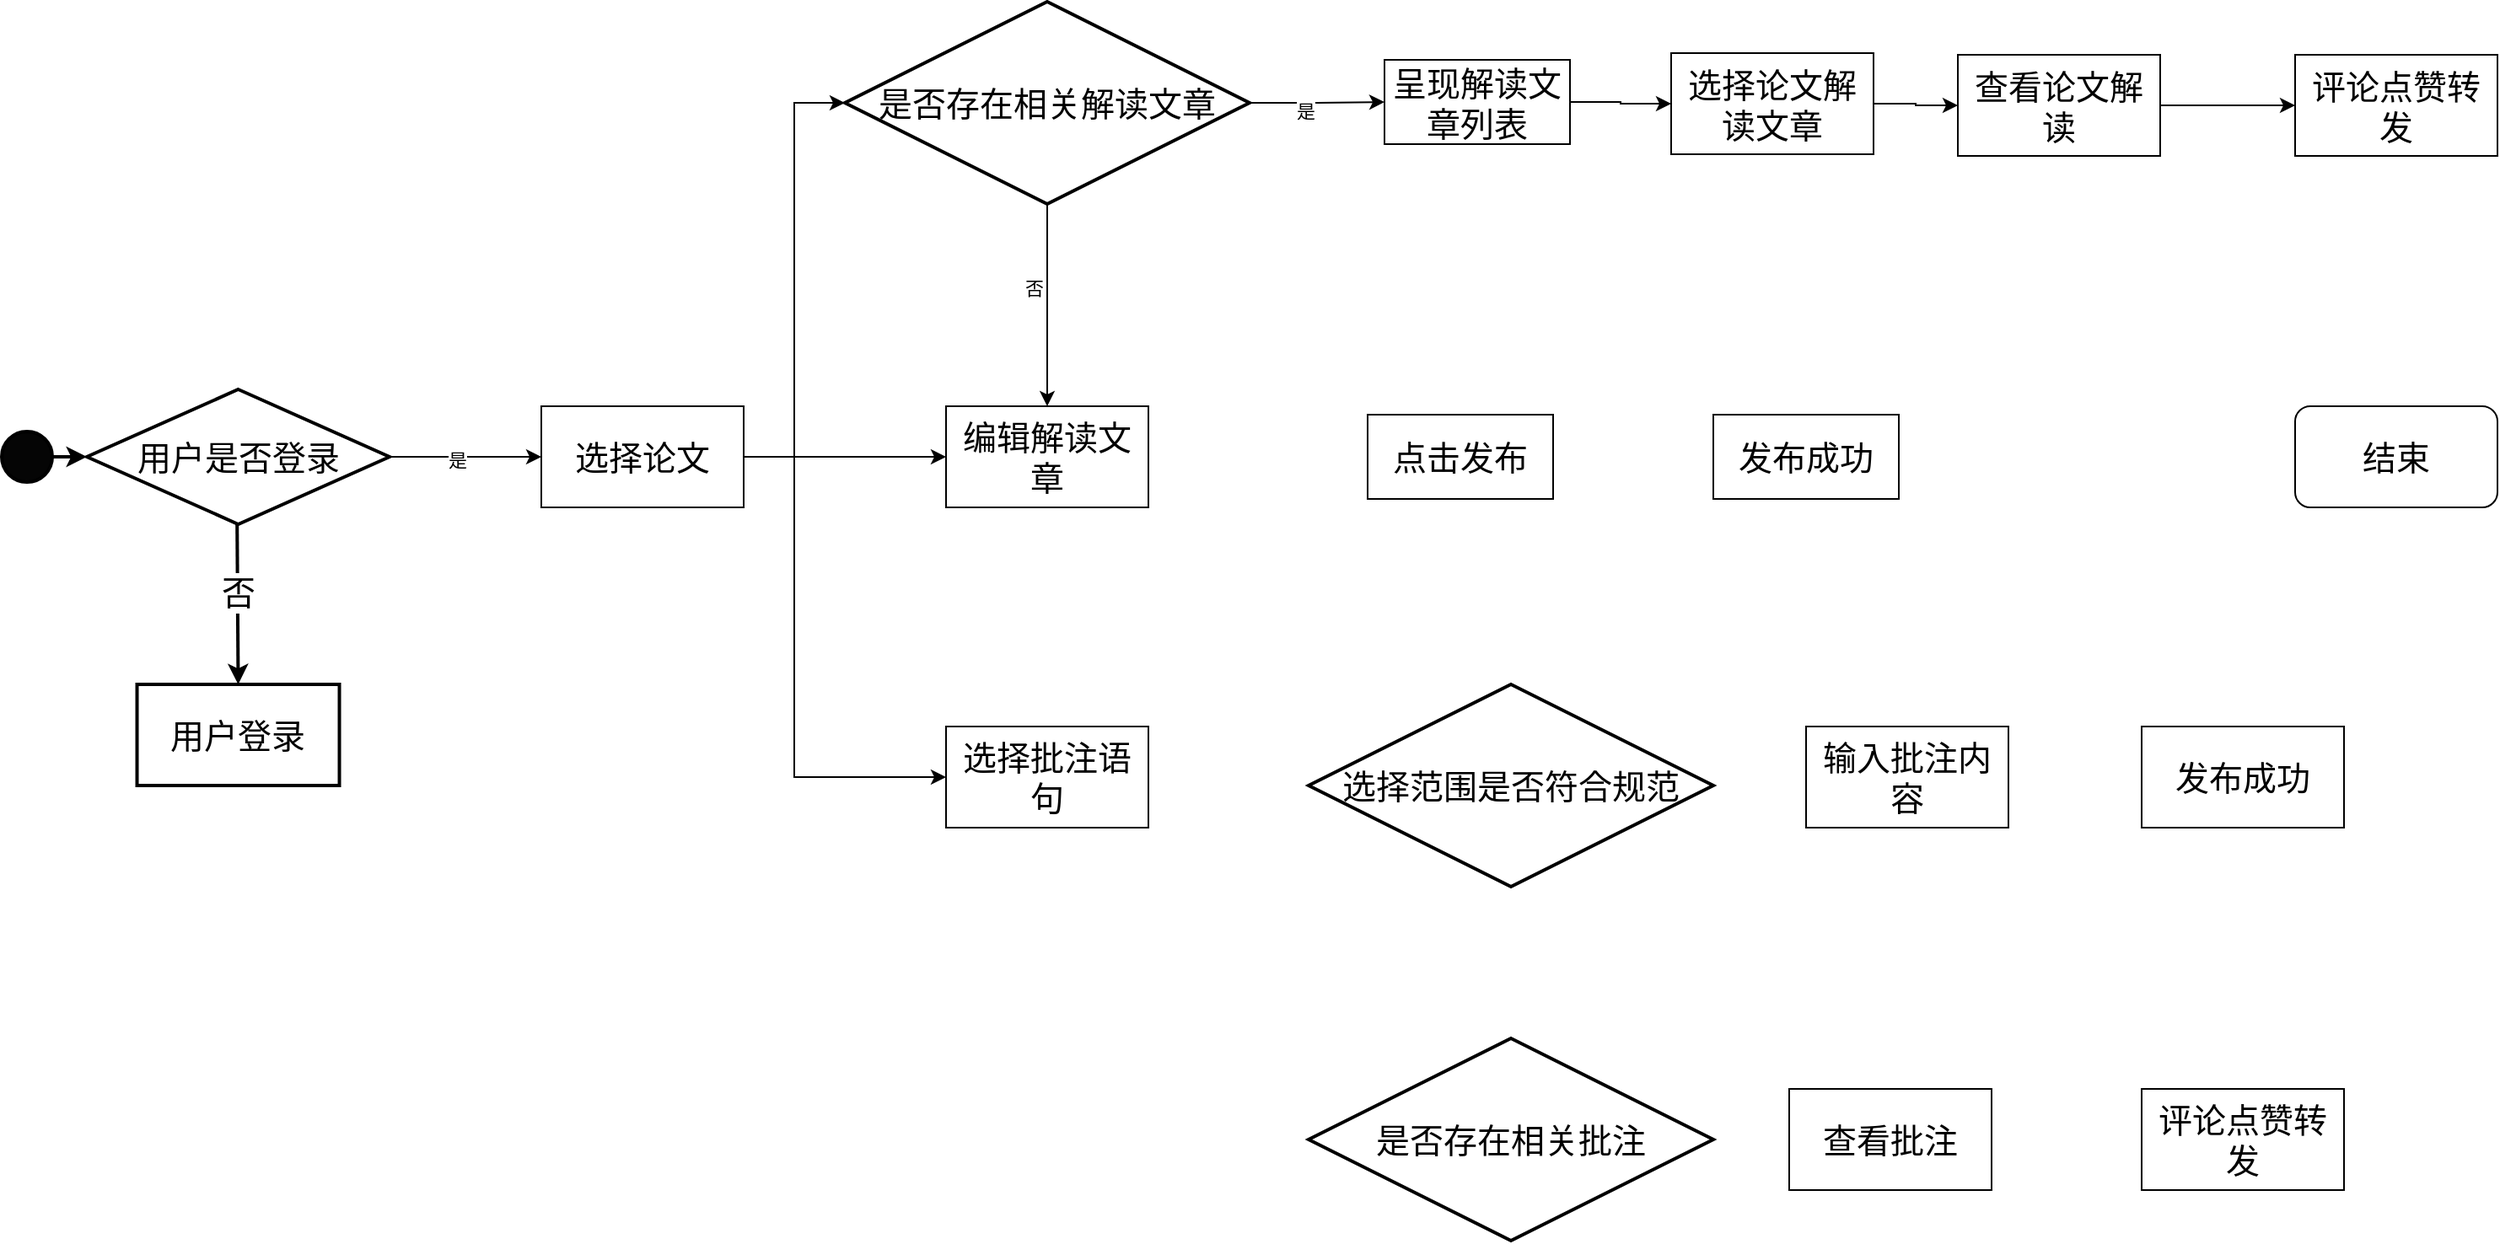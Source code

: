 <mxfile version="24.1.0" type="github">
  <diagram id="6a731a19-8d31-9384-78a2-239565b7b9f0" name="Page-1">
    <mxGraphModel dx="1183" dy="841" grid="1" gridSize="10" guides="1" tooltips="1" connect="1" arrows="1" fold="1" page="1" pageScale="1" pageWidth="1169" pageHeight="827" background="none" math="0" shadow="0">
      <root>
        <mxCell id="0" />
        <mxCell id="1" parent="0" />
        <mxCell id="KKMUDHUGhAtzCMUaufeO-55" value="" style="ellipse;whiteSpace=wrap;html=1;aspect=fixed;fillColor=#050505;strokeWidth=2;spacing=2;fontSize=20;fontColor=default;labelBackgroundColor=none;horizontal=1;" vertex="1" parent="1">
          <mxGeometry x="20" y="705" width="30" height="30" as="geometry" />
        </mxCell>
        <mxCell id="KKMUDHUGhAtzCMUaufeO-83" style="edgeStyle=orthogonalEdgeStyle;rounded=0;orthogonalLoop=1;jettySize=auto;html=1;exitX=1;exitY=0.5;exitDx=0;exitDy=0;entryX=0;entryY=0.5;entryDx=0;entryDy=0;" edge="1" parent="1" source="KKMUDHUGhAtzCMUaufeO-57" target="KKMUDHUGhAtzCMUaufeO-64">
          <mxGeometry relative="1" as="geometry" />
        </mxCell>
        <mxCell id="KKMUDHUGhAtzCMUaufeO-84" value="是" style="edgeLabel;html=1;align=center;verticalAlign=middle;resizable=0;points=[];" vertex="1" connectable="0" parent="KKMUDHUGhAtzCMUaufeO-83">
          <mxGeometry x="-0.115" y="-2" relative="1" as="geometry">
            <mxPoint as="offset" />
          </mxGeometry>
        </mxCell>
        <mxCell id="KKMUDHUGhAtzCMUaufeO-57" value="&lt;font style=&quot;font-size: 20px;&quot;&gt;用户是否登录&lt;/font&gt;" style="rhombus;whiteSpace=wrap;html=1;strokeWidth=2;spacing=2;fontSize=20;fontColor=default;labelBackgroundColor=none;horizontal=1;" vertex="1" parent="1">
          <mxGeometry x="70.53" y="680" width="179.47" height="80" as="geometry" />
        </mxCell>
        <mxCell id="KKMUDHUGhAtzCMUaufeO-58" value="" style="group;strokeWidth=2;spacing=2;fontSize=20;fontColor=default;labelBackgroundColor=none;horizontal=1;" vertex="1" connectable="0" parent="1">
          <mxGeometry x="100.26" y="855" width="120" height="60" as="geometry" />
        </mxCell>
        <mxCell id="KKMUDHUGhAtzCMUaufeO-59" value="&lt;font style=&quot;font-size: 20px;&quot;&gt;用户登录&lt;/font&gt;" style="rounded=0;whiteSpace=wrap;html=1;strokeWidth=2;spacing=2;fontSize=20;fontColor=default;labelBackgroundColor=none;horizontal=1;" vertex="1" parent="KKMUDHUGhAtzCMUaufeO-58">
          <mxGeometry width="120" height="60" as="geometry" />
        </mxCell>
        <mxCell id="KKMUDHUGhAtzCMUaufeO-60" value="" style="endArrow=classic;html=1;rounded=0;strokeWidth=2;spacing=2;fontSize=20;fontColor=default;labelBackgroundColor=none;horizontal=1;entryX=0.5;entryY=0;entryDx=0;entryDy=0;" edge="1" parent="1" target="KKMUDHUGhAtzCMUaufeO-59">
          <mxGeometry width="50" height="50" relative="1" as="geometry">
            <mxPoint x="159.6" y="760" as="sourcePoint" />
            <mxPoint x="160" y="830" as="targetPoint" />
          </mxGeometry>
        </mxCell>
        <mxCell id="KKMUDHUGhAtzCMUaufeO-61" value="否" style="edgeLabel;html=1;align=center;verticalAlign=middle;resizable=0;points=[];fontSize=20;" vertex="1" connectable="0" parent="KKMUDHUGhAtzCMUaufeO-60">
          <mxGeometry x="-0.162" relative="1" as="geometry">
            <mxPoint as="offset" />
          </mxGeometry>
        </mxCell>
        <mxCell id="KKMUDHUGhAtzCMUaufeO-62" value="" style="endArrow=classic;html=1;rounded=0;exitX=1;exitY=0.5;exitDx=0;exitDy=0;entryX=0;entryY=0.5;entryDx=0;entryDy=0;strokeWidth=2;spacing=2;fontSize=20;fontColor=default;labelBackgroundColor=none;horizontal=1;" edge="1" parent="1" source="KKMUDHUGhAtzCMUaufeO-55" target="KKMUDHUGhAtzCMUaufeO-57">
          <mxGeometry width="50" height="50" relative="1" as="geometry">
            <mxPoint x="340.53" y="870" as="sourcePoint" />
            <mxPoint x="390.53" y="820" as="targetPoint" />
          </mxGeometry>
        </mxCell>
        <mxCell id="KKMUDHUGhAtzCMUaufeO-85" style="edgeStyle=orthogonalEdgeStyle;rounded=0;orthogonalLoop=1;jettySize=auto;html=1;exitX=1;exitY=0.5;exitDx=0;exitDy=0;entryX=0;entryY=0.5;entryDx=0;entryDy=0;" edge="1" parent="1" source="KKMUDHUGhAtzCMUaufeO-64" target="KKMUDHUGhAtzCMUaufeO-65">
          <mxGeometry relative="1" as="geometry" />
        </mxCell>
        <mxCell id="KKMUDHUGhAtzCMUaufeO-86" style="edgeStyle=orthogonalEdgeStyle;rounded=0;orthogonalLoop=1;jettySize=auto;html=1;exitX=1;exitY=0.5;exitDx=0;exitDy=0;entryX=0;entryY=0.5;entryDx=0;entryDy=0;" edge="1" parent="1" source="KKMUDHUGhAtzCMUaufeO-64" target="KKMUDHUGhAtzCMUaufeO-67">
          <mxGeometry relative="1" as="geometry" />
        </mxCell>
        <mxCell id="KKMUDHUGhAtzCMUaufeO-87" style="edgeStyle=orthogonalEdgeStyle;rounded=0;orthogonalLoop=1;jettySize=auto;html=1;exitX=1;exitY=0.5;exitDx=0;exitDy=0;entryX=0;entryY=0.5;entryDx=0;entryDy=0;" edge="1" parent="1" source="KKMUDHUGhAtzCMUaufeO-64" target="KKMUDHUGhAtzCMUaufeO-66">
          <mxGeometry relative="1" as="geometry">
            <Array as="points">
              <mxPoint x="490" y="720" />
              <mxPoint x="490" y="910" />
            </Array>
          </mxGeometry>
        </mxCell>
        <mxCell id="KKMUDHUGhAtzCMUaufeO-64" value="选择论文" style="rounded=0;whiteSpace=wrap;html=1;fontSize=20;" vertex="1" parent="1">
          <mxGeometry x="340" y="690" width="120" height="60" as="geometry" />
        </mxCell>
        <mxCell id="KKMUDHUGhAtzCMUaufeO-65" value="编辑解读文章" style="rounded=0;whiteSpace=wrap;html=1;fontSize=20;" vertex="1" parent="1">
          <mxGeometry x="580" y="690" width="120" height="60" as="geometry" />
        </mxCell>
        <mxCell id="KKMUDHUGhAtzCMUaufeO-66" value="选择批注语句" style="rounded=0;whiteSpace=wrap;html=1;fontSize=20;" vertex="1" parent="1">
          <mxGeometry x="580" y="880" width="120" height="60" as="geometry" />
        </mxCell>
        <mxCell id="KKMUDHUGhAtzCMUaufeO-88" style="edgeStyle=orthogonalEdgeStyle;rounded=0;orthogonalLoop=1;jettySize=auto;html=1;exitX=0.5;exitY=1;exitDx=0;exitDy=0;entryX=0.5;entryY=0;entryDx=0;entryDy=0;" edge="1" parent="1" source="KKMUDHUGhAtzCMUaufeO-67" target="KKMUDHUGhAtzCMUaufeO-65">
          <mxGeometry relative="1" as="geometry" />
        </mxCell>
        <mxCell id="KKMUDHUGhAtzCMUaufeO-89" value="否" style="edgeLabel;html=1;align=center;verticalAlign=middle;resizable=0;points=[];" vertex="1" connectable="0" parent="KKMUDHUGhAtzCMUaufeO-88">
          <mxGeometry x="-0.163" y="-8" relative="1" as="geometry">
            <mxPoint as="offset" />
          </mxGeometry>
        </mxCell>
        <mxCell id="KKMUDHUGhAtzCMUaufeO-90" style="edgeStyle=orthogonalEdgeStyle;rounded=0;orthogonalLoop=1;jettySize=auto;html=1;exitX=1;exitY=0.5;exitDx=0;exitDy=0;entryX=0;entryY=0.5;entryDx=0;entryDy=0;" edge="1" parent="1" source="KKMUDHUGhAtzCMUaufeO-67" target="KKMUDHUGhAtzCMUaufeO-68">
          <mxGeometry relative="1" as="geometry" />
        </mxCell>
        <mxCell id="KKMUDHUGhAtzCMUaufeO-91" value="是" style="edgeLabel;html=1;align=center;verticalAlign=middle;resizable=0;points=[];" vertex="1" connectable="0" parent="KKMUDHUGhAtzCMUaufeO-90">
          <mxGeometry x="-0.184" y="-5" relative="1" as="geometry">
            <mxPoint as="offset" />
          </mxGeometry>
        </mxCell>
        <mxCell id="KKMUDHUGhAtzCMUaufeO-67" value="&lt;font style=&quot;font-size: 20px;&quot;&gt;是否存在相关解读文章&lt;/font&gt;" style="rhombus;whiteSpace=wrap;html=1;strokeWidth=2;spacing=2;fontSize=20;fontColor=default;labelBackgroundColor=none;horizontal=1;" vertex="1" parent="1">
          <mxGeometry x="520" y="450" width="240" height="120" as="geometry" />
        </mxCell>
        <mxCell id="KKMUDHUGhAtzCMUaufeO-92" style="edgeStyle=orthogonalEdgeStyle;rounded=0;orthogonalLoop=1;jettySize=auto;html=1;exitX=1;exitY=0.5;exitDx=0;exitDy=0;entryX=0;entryY=0.5;entryDx=0;entryDy=0;" edge="1" parent="1" source="KKMUDHUGhAtzCMUaufeO-68" target="KKMUDHUGhAtzCMUaufeO-69">
          <mxGeometry relative="1" as="geometry" />
        </mxCell>
        <mxCell id="KKMUDHUGhAtzCMUaufeO-68" value="呈现解读文章列表" style="rounded=0;whiteSpace=wrap;html=1;fontSize=20;" vertex="1" parent="1">
          <mxGeometry x="840" y="484.5" width="110" height="50" as="geometry" />
        </mxCell>
        <mxCell id="KKMUDHUGhAtzCMUaufeO-93" style="edgeStyle=orthogonalEdgeStyle;rounded=0;orthogonalLoop=1;jettySize=auto;html=1;exitX=1;exitY=0.5;exitDx=0;exitDy=0;entryX=0;entryY=0.5;entryDx=0;entryDy=0;" edge="1" parent="1" source="KKMUDHUGhAtzCMUaufeO-69" target="KKMUDHUGhAtzCMUaufeO-70">
          <mxGeometry relative="1" as="geometry" />
        </mxCell>
        <mxCell id="KKMUDHUGhAtzCMUaufeO-69" value="选择论文解读文章" style="rounded=0;whiteSpace=wrap;html=1;fontSize=20;" vertex="1" parent="1">
          <mxGeometry x="1010" y="480.5" width="120" height="60" as="geometry" />
        </mxCell>
        <mxCell id="KKMUDHUGhAtzCMUaufeO-94" style="edgeStyle=orthogonalEdgeStyle;rounded=0;orthogonalLoop=1;jettySize=auto;html=1;exitX=1;exitY=0.5;exitDx=0;exitDy=0;entryX=0;entryY=0.5;entryDx=0;entryDy=0;" edge="1" parent="1" source="KKMUDHUGhAtzCMUaufeO-70" target="KKMUDHUGhAtzCMUaufeO-71">
          <mxGeometry relative="1" as="geometry" />
        </mxCell>
        <mxCell id="KKMUDHUGhAtzCMUaufeO-70" value="查看论文解读" style="rounded=0;whiteSpace=wrap;html=1;fontSize=20;" vertex="1" parent="1">
          <mxGeometry x="1180" y="481.5" width="120" height="60" as="geometry" />
        </mxCell>
        <mxCell id="KKMUDHUGhAtzCMUaufeO-71" value="评论点赞转发" style="rounded=0;whiteSpace=wrap;html=1;fontSize=20;" vertex="1" parent="1">
          <mxGeometry x="1380" y="481.5" width="120" height="60" as="geometry" />
        </mxCell>
        <mxCell id="KKMUDHUGhAtzCMUaufeO-72" value="点击发布" style="rounded=0;whiteSpace=wrap;html=1;fontSize=20;" vertex="1" parent="1">
          <mxGeometry x="830" y="695" width="110" height="50" as="geometry" />
        </mxCell>
        <mxCell id="KKMUDHUGhAtzCMUaufeO-73" value="发布成功" style="rounded=0;whiteSpace=wrap;html=1;fontSize=20;" vertex="1" parent="1">
          <mxGeometry x="1035" y="695" width="110" height="50" as="geometry" />
        </mxCell>
        <mxCell id="KKMUDHUGhAtzCMUaufeO-74" value="结束" style="rounded=1;whiteSpace=wrap;html=1;fontSize=20;" vertex="1" parent="1">
          <mxGeometry x="1380" y="690" width="120" height="60" as="geometry" />
        </mxCell>
        <mxCell id="KKMUDHUGhAtzCMUaufeO-75" value="输入批注内容" style="rounded=0;whiteSpace=wrap;html=1;fontSize=20;" vertex="1" parent="1">
          <mxGeometry x="1090" y="880" width="120" height="60" as="geometry" />
        </mxCell>
        <mxCell id="KKMUDHUGhAtzCMUaufeO-77" value="&lt;font style=&quot;font-size: 20px;&quot;&gt;选择范围是否符合规范&lt;/font&gt;" style="rhombus;whiteSpace=wrap;html=1;strokeWidth=2;spacing=2;fontSize=20;fontColor=default;labelBackgroundColor=none;horizontal=1;" vertex="1" parent="1">
          <mxGeometry x="795" y="855" width="240" height="120" as="geometry" />
        </mxCell>
        <mxCell id="KKMUDHUGhAtzCMUaufeO-78" value="&lt;font style=&quot;font-size: 20px;&quot;&gt;是否存在相关批注&lt;/font&gt;" style="rhombus;whiteSpace=wrap;html=1;strokeWidth=2;spacing=2;fontSize=20;fontColor=default;labelBackgroundColor=none;horizontal=1;" vertex="1" parent="1">
          <mxGeometry x="795" y="1065" width="240" height="120" as="geometry" />
        </mxCell>
        <mxCell id="KKMUDHUGhAtzCMUaufeO-80" value="查看批注" style="rounded=0;whiteSpace=wrap;html=1;fontSize=20;" vertex="1" parent="1">
          <mxGeometry x="1080" y="1095" width="120" height="60" as="geometry" />
        </mxCell>
        <mxCell id="KKMUDHUGhAtzCMUaufeO-81" value="发布成功" style="rounded=0;whiteSpace=wrap;html=1;fontSize=20;" vertex="1" parent="1">
          <mxGeometry x="1289" y="880" width="120" height="60" as="geometry" />
        </mxCell>
        <mxCell id="KKMUDHUGhAtzCMUaufeO-82" value="评论点赞转发" style="rounded=0;whiteSpace=wrap;html=1;fontSize=20;" vertex="1" parent="1">
          <mxGeometry x="1289" y="1095" width="120" height="60" as="geometry" />
        </mxCell>
      </root>
    </mxGraphModel>
  </diagram>
</mxfile>
